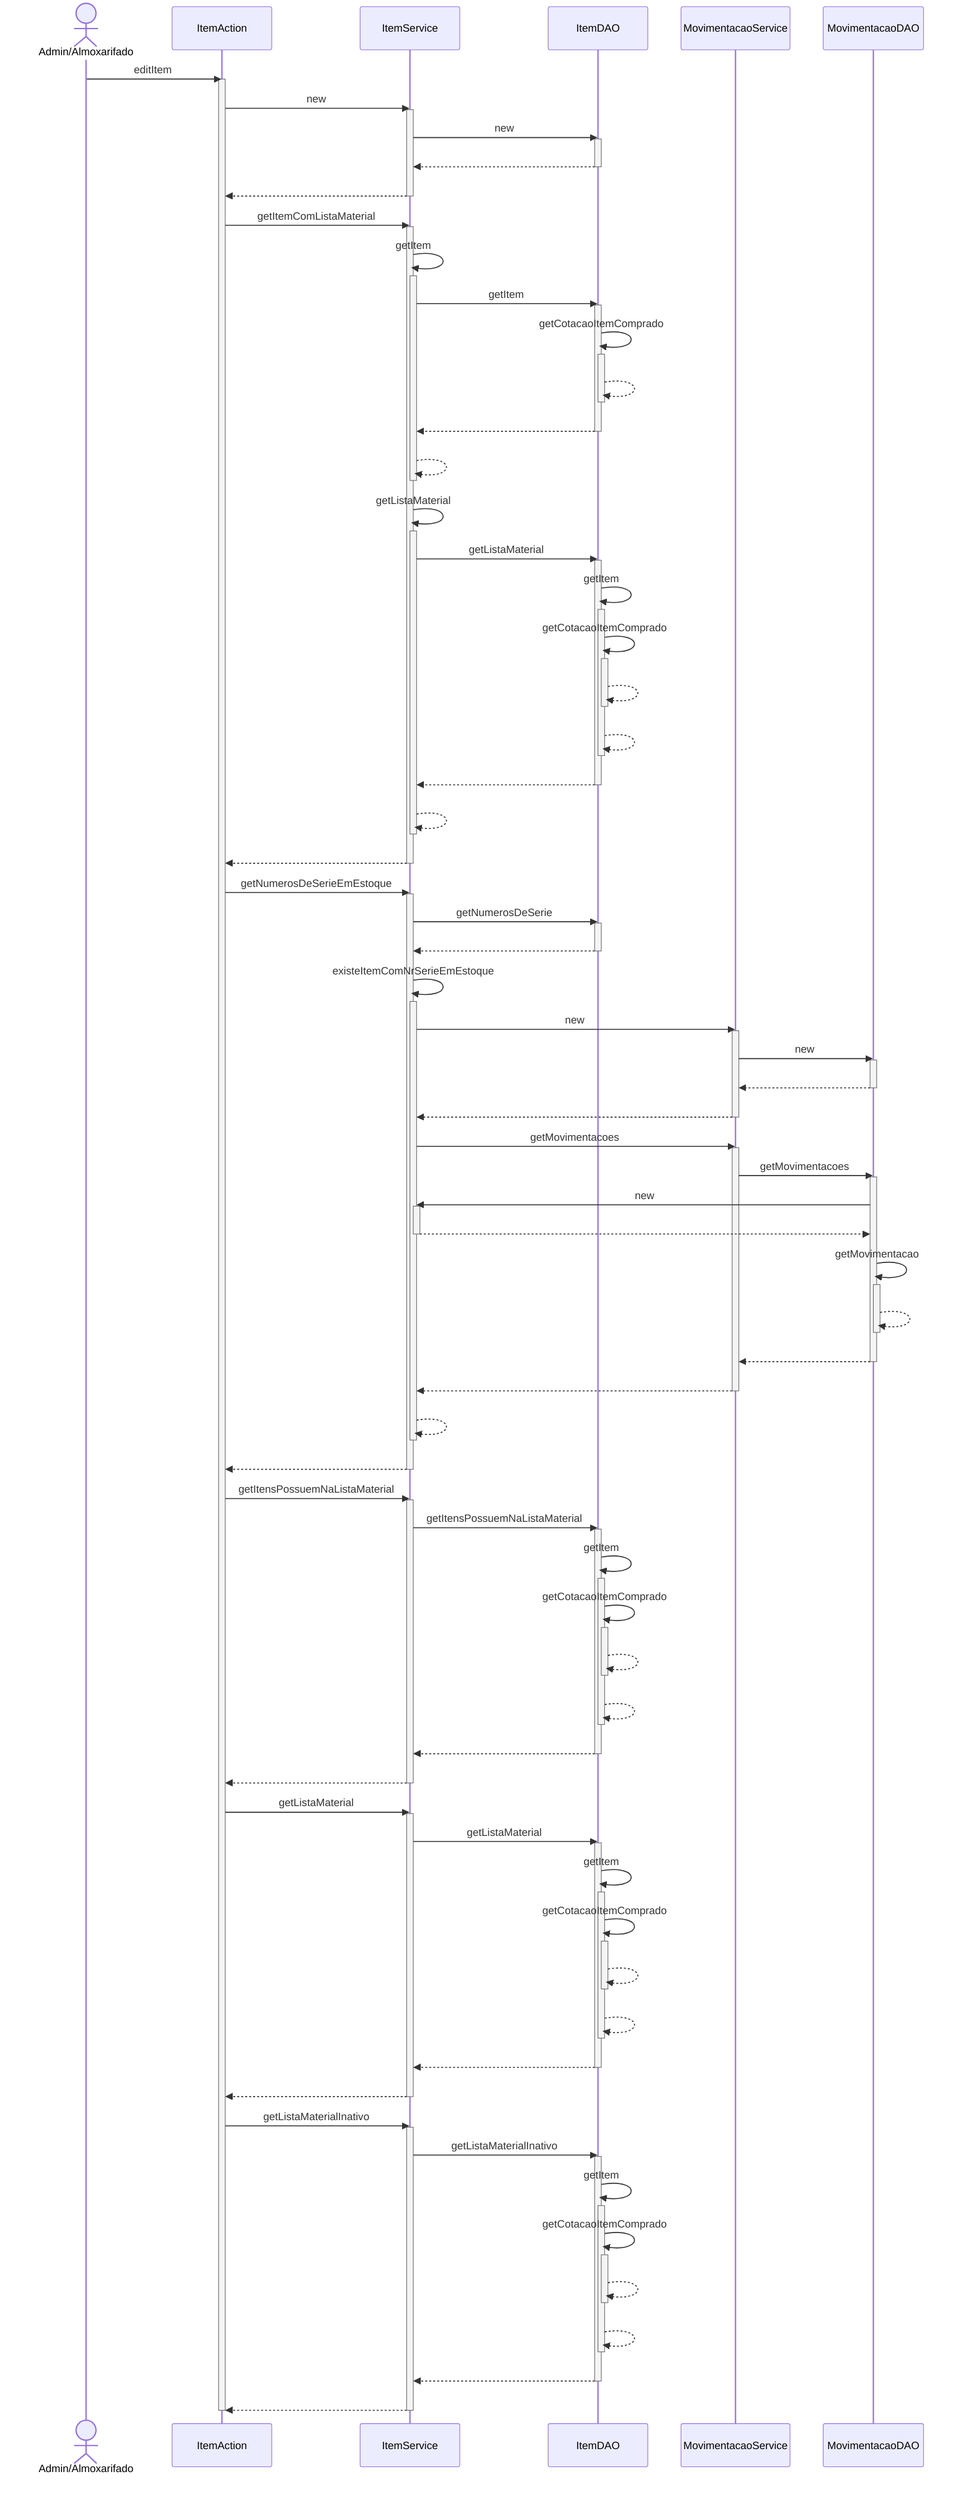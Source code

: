 sequenceDiagram
actor AA as Admin/Almoxarifado
AA ->> ItemAction : editItem
activate ItemAction
ItemAction ->> ItemService : new
activate ItemService
ItemService ->> ItemDAO : new
activate ItemDAO
ItemDAO -->> ItemService : #32; 
deactivate ItemDAO
ItemService -->> ItemAction : #32; 
deactivate ItemService
ItemAction ->> ItemService : getItemComListaMaterial
activate ItemService
ItemService ->> ItemService : getItem
activate ItemService
ItemService ->> ItemDAO : getItem
activate ItemDAO
ItemDAO ->> ItemDAO : getCotacaoItemComprado
activate ItemDAO
ItemDAO -->> ItemDAO : #32; 
deactivate ItemDAO
ItemDAO -->> ItemService : #32; 
deactivate ItemDAO
ItemService -->> ItemService : #32; 
deactivate ItemService
ItemService ->> ItemService : getListaMaterial
activate ItemService
ItemService ->> ItemDAO : getListaMaterial
activate ItemDAO
ItemDAO ->> ItemDAO : getItem
activate ItemDAO
ItemDAO ->> ItemDAO : getCotacaoItemComprado
activate ItemDAO
ItemDAO -->> ItemDAO : #32; 
deactivate ItemDAO
ItemDAO -->> ItemDAO : #32; 
deactivate ItemDAO
ItemDAO -->> ItemService : #32; 
deactivate ItemDAO
ItemService -->> ItemService : #32; 
deactivate ItemService
ItemService -->> ItemAction : #32; 
deactivate ItemService
ItemAction ->> ItemService : getNumerosDeSerieEmEstoque
activate ItemService
ItemService ->> ItemDAO : getNumerosDeSerie
activate ItemDAO
ItemDAO -->> ItemService : #32; 
deactivate ItemDAO
ItemService ->> ItemService : existeItemComNrSerieEmEstoque
activate ItemService
ItemService ->> MovimentacaoService : new
activate MovimentacaoService
MovimentacaoService ->> MovimentacaoDAO : new
activate MovimentacaoDAO
MovimentacaoDAO -->> MovimentacaoService : #32; 
deactivate MovimentacaoDAO
MovimentacaoService -->> ItemService : #32; 
deactivate MovimentacaoService
ItemService ->> MovimentacaoService : getMovimentacoes
activate MovimentacaoService
MovimentacaoService ->> MovimentacaoDAO : getMovimentacoes
activate MovimentacaoDAO
MovimentacaoDAO ->> ItemService : new
activate ItemService
ItemService -->> MovimentacaoDAO : #32; 
deactivate ItemService
MovimentacaoDAO ->> MovimentacaoDAO : getMovimentacao
activate MovimentacaoDAO
MovimentacaoDAO -->> MovimentacaoDAO : #32; 
deactivate MovimentacaoDAO
MovimentacaoDAO -->> MovimentacaoService : #32; 
deactivate MovimentacaoDAO
MovimentacaoService -->> ItemService : #32; 
deactivate MovimentacaoService
ItemService -->> ItemService : #32; 
deactivate ItemService
ItemService -->> ItemAction : #32; 
deactivate ItemService
ItemAction ->> ItemService : getItensPossuemNaListaMaterial
activate ItemService
ItemService ->> ItemDAO : getItensPossuemNaListaMaterial
activate ItemDAO
ItemDAO ->> ItemDAO : getItem
activate ItemDAO
ItemDAO ->> ItemDAO : getCotacaoItemComprado
activate ItemDAO
ItemDAO -->> ItemDAO : #32; 
deactivate ItemDAO
ItemDAO -->> ItemDAO : #32; 
deactivate ItemDAO
ItemDAO -->> ItemService : #32; 
deactivate ItemDAO
ItemService -->> ItemAction : #32; 
deactivate ItemService
ItemAction ->> ItemService : getListaMaterial
activate ItemService
ItemService ->> ItemDAO : getListaMaterial
activate ItemDAO
ItemDAO ->> ItemDAO : getItem
activate ItemDAO
ItemDAO ->> ItemDAO : getCotacaoItemComprado
activate ItemDAO
ItemDAO -->> ItemDAO : #32; 
deactivate ItemDAO
ItemDAO -->> ItemDAO : #32; 
deactivate ItemDAO
ItemDAO -->> ItemService : #32; 
deactivate ItemDAO
ItemService -->> ItemAction : #32; 
deactivate ItemService
ItemAction ->> ItemService : getListaMaterialInativo
activate ItemService
ItemService ->> ItemDAO : getListaMaterialInativo
activate ItemDAO
ItemDAO ->> ItemDAO : getItem
activate ItemDAO
ItemDAO ->> ItemDAO : getCotacaoItemComprado
activate ItemDAO
ItemDAO -->> ItemDAO : #32; 
deactivate ItemDAO
ItemDAO -->> ItemDAO : #32; 
deactivate ItemDAO
ItemDAO -->> ItemService : #32; 
deactivate ItemDAO
ItemService -->> ItemAction : #32; 
deactivate ItemService
deactivate ItemAction